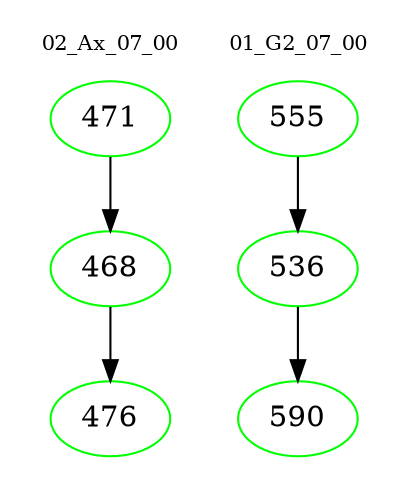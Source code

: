 digraph{
subgraph cluster_0 {
color = white
label = "02_Ax_07_00";
fontsize=10;
T0_471 [label="471", color="green"]
T0_471 -> T0_468 [color="black"]
T0_468 [label="468", color="green"]
T0_468 -> T0_476 [color="black"]
T0_476 [label="476", color="green"]
}
subgraph cluster_1 {
color = white
label = "01_G2_07_00";
fontsize=10;
T1_555 [label="555", color="green"]
T1_555 -> T1_536 [color="black"]
T1_536 [label="536", color="green"]
T1_536 -> T1_590 [color="black"]
T1_590 [label="590", color="green"]
}
}
